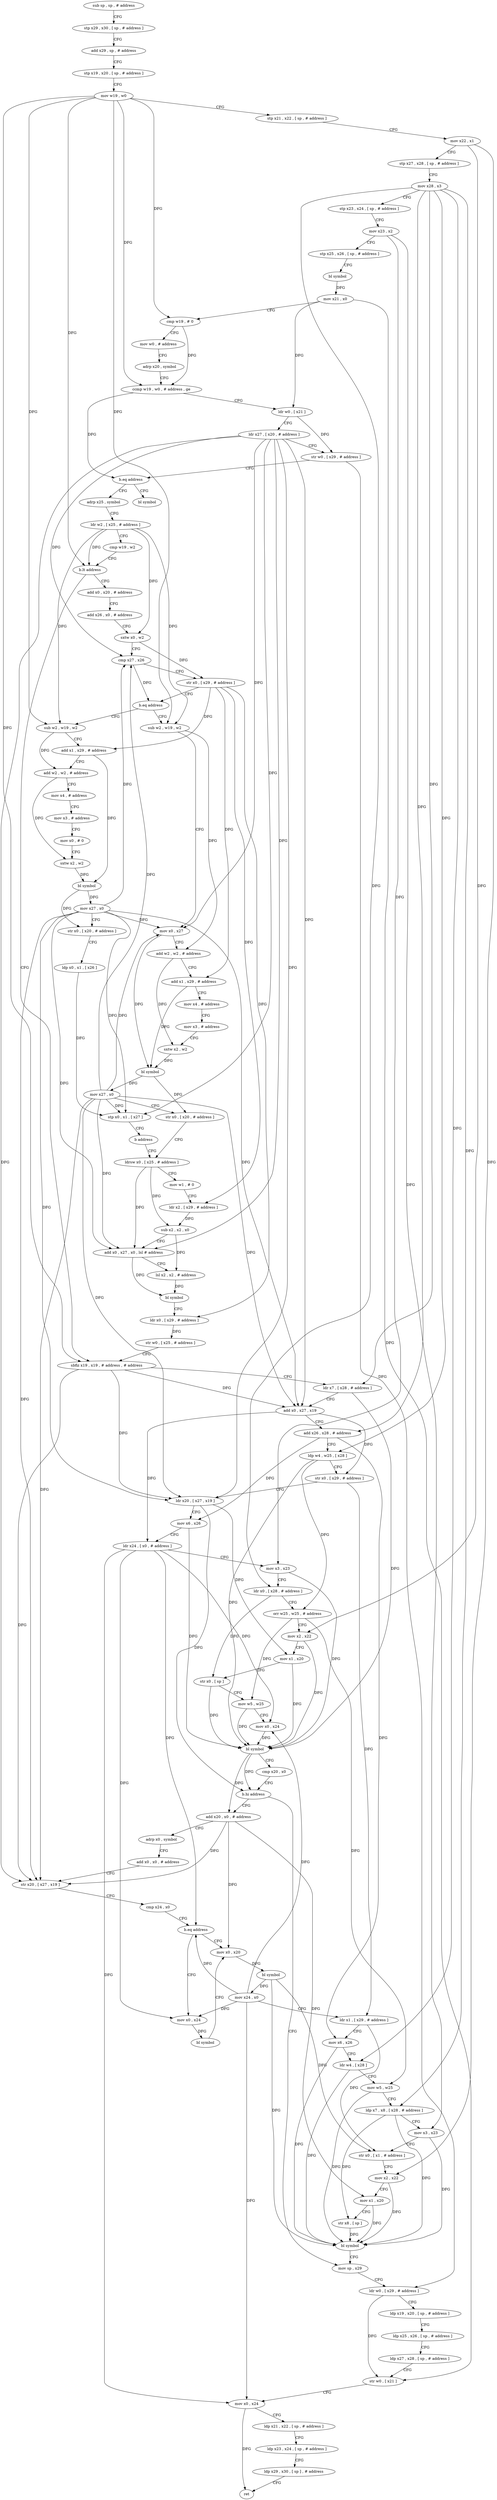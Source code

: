digraph "func" {
"4227904" [label = "sub sp , sp , # address" ]
"4227908" [label = "stp x29 , x30 , [ sp , # address ]" ]
"4227912" [label = "add x29 , sp , # address" ]
"4227916" [label = "stp x19 , x20 , [ sp , # address ]" ]
"4227920" [label = "mov w19 , w0" ]
"4227924" [label = "stp x21 , x22 , [ sp , # address ]" ]
"4227928" [label = "mov x22 , x1" ]
"4227932" [label = "stp x27 , x28 , [ sp , # address ]" ]
"4227936" [label = "mov x28 , x3" ]
"4227940" [label = "stp x23 , x24 , [ sp , # address ]" ]
"4227944" [label = "mov x23 , x2" ]
"4227948" [label = "stp x25 , x26 , [ sp , # address ]" ]
"4227952" [label = "bl symbol" ]
"4227956" [label = "mov x21 , x0" ]
"4227960" [label = "cmp w19 , # 0" ]
"4227964" [label = "mov w0 , # address" ]
"4227968" [label = "adrp x20 , symbol" ]
"4227972" [label = "ccmp w19 , w0 , # address , ge" ]
"4227976" [label = "ldr w0 , [ x21 ]" ]
"4227980" [label = "ldr x27 , [ x20 , # address ]" ]
"4227984" [label = "str w0 , [ x29 , # address ]" ]
"4227988" [label = "b.eq address" ]
"4228372" [label = "bl symbol" ]
"4227992" [label = "adrp x25 , symbol" ]
"4227996" [label = "ldr w2 , [ x25 , # address ]" ]
"4228000" [label = "cmp w19 , w2" ]
"4228004" [label = "b.lt address" ]
"4228108" [label = "sbfiz x19 , x19 , # address , # address" ]
"4228008" [label = "add x0 , x20 , # address" ]
"4228112" [label = "ldr x7 , [ x28 , # address ]" ]
"4228116" [label = "add x0 , x27 , x19" ]
"4228120" [label = "add x26 , x28 , # address" ]
"4228124" [label = "ldp w4 , w25 , [ x28 ]" ]
"4228128" [label = "str x0 , [ x29 , # address ]" ]
"4228132" [label = "ldr x20 , [ x27 , x19 ]" ]
"4228136" [label = "mov x6 , x26" ]
"4228140" [label = "ldr x24 , [ x0 , # address ]" ]
"4228144" [label = "mov x3 , x23" ]
"4228148" [label = "ldr x0 , [ x28 , # address ]" ]
"4228152" [label = "orr w25 , w25 , # address" ]
"4228156" [label = "mov x2 , x22" ]
"4228160" [label = "mov x1 , x20" ]
"4228164" [label = "str x0 , [ sp ]" ]
"4228168" [label = "mov w5 , w25" ]
"4228172" [label = "mov x0 , x24" ]
"4228176" [label = "bl symbol" ]
"4228180" [label = "cmp x20 , x0" ]
"4228184" [label = "b.hi address" ]
"4228276" [label = "mov sp , x29" ]
"4228188" [label = "add x20 , x0 , # address" ]
"4228012" [label = "add x26 , x0 , # address" ]
"4228016" [label = "sxtw x0 , w2" ]
"4228020" [label = "cmp x27 , x26" ]
"4228024" [label = "str x0 , [ x29 , # address ]" ]
"4228028" [label = "b.eq address" ]
"4228320" [label = "sub w2 , w19 , w2" ]
"4228032" [label = "sub w2 , w19 , w2" ]
"4228280" [label = "ldr w0 , [ x29 , # address ]" ]
"4228284" [label = "ldp x19 , x20 , [ sp , # address ]" ]
"4228288" [label = "ldp x25 , x26 , [ sp , # address ]" ]
"4228292" [label = "ldp x27 , x28 , [ sp , # address ]" ]
"4228296" [label = "str w0 , [ x21 ]" ]
"4228300" [label = "mov x0 , x24" ]
"4228304" [label = "ldp x21 , x22 , [ sp , # address ]" ]
"4228308" [label = "ldp x23 , x24 , [ sp , # address ]" ]
"4228312" [label = "ldp x29 , x30 , [ sp ] , # address" ]
"4228316" [label = "ret" ]
"4228192" [label = "adrp x0 , symbol" ]
"4228196" [label = "add x0 , x0 , # address" ]
"4228200" [label = "str x20 , [ x27 , x19 ]" ]
"4228204" [label = "cmp x24 , x0" ]
"4228208" [label = "b.eq address" ]
"4228220" [label = "mov x0 , x20" ]
"4228212" [label = "mov x0 , x24" ]
"4228324" [label = "add x1 , x29 , # address" ]
"4228328" [label = "add w2 , w2 , # address" ]
"4228332" [label = "mov x4 , # address" ]
"4228336" [label = "mov x3 , # address" ]
"4228340" [label = "mov x0 , # 0" ]
"4228344" [label = "sxtw x2 , w2" ]
"4228348" [label = "bl symbol" ]
"4228352" [label = "mov x27 , x0" ]
"4228356" [label = "str x0 , [ x20 , # address ]" ]
"4228360" [label = "ldp x0 , x1 , [ x26 ]" ]
"4228364" [label = "stp x0 , x1 , [ x27 ]" ]
"4228368" [label = "b address" ]
"4228072" [label = "ldrsw x0 , [ x25 , # address ]" ]
"4228036" [label = "mov x0 , x27" ]
"4228040" [label = "add w2 , w2 , # address" ]
"4228044" [label = "add x1 , x29 , # address" ]
"4228048" [label = "mov x4 , # address" ]
"4228052" [label = "mov x3 , # address" ]
"4228056" [label = "sxtw x2 , w2" ]
"4228060" [label = "bl symbol" ]
"4228064" [label = "mov x27 , x0" ]
"4228068" [label = "str x0 , [ x20 , # address ]" ]
"4228224" [label = "bl symbol" ]
"4228228" [label = "mov x24 , x0" ]
"4228232" [label = "ldr x1 , [ x29 , # address ]" ]
"4228236" [label = "mov x6 , x26" ]
"4228240" [label = "ldr w4 , [ x28 ]" ]
"4228244" [label = "mov w5 , w25" ]
"4228248" [label = "ldp x7 , x8 , [ x28 , # address ]" ]
"4228252" [label = "mov x3 , x23" ]
"4228256" [label = "str x0 , [ x1 , # address ]" ]
"4228260" [label = "mov x2 , x22" ]
"4228264" [label = "mov x1 , x20" ]
"4228268" [label = "str x8 , [ sp ]" ]
"4228272" [label = "bl symbol" ]
"4228216" [label = "bl symbol" ]
"4228076" [label = "mov w1 , # 0" ]
"4228080" [label = "ldr x2 , [ x29 , # address ]" ]
"4228084" [label = "sub x2 , x2 , x0" ]
"4228088" [label = "add x0 , x27 , x0 , lsl # address" ]
"4228092" [label = "lsl x2 , x2 , # address" ]
"4228096" [label = "bl symbol" ]
"4228100" [label = "ldr x0 , [ x29 , # address ]" ]
"4228104" [label = "str w0 , [ x25 , # address ]" ]
"4227904" -> "4227908" [ label = "CFG" ]
"4227908" -> "4227912" [ label = "CFG" ]
"4227912" -> "4227916" [ label = "CFG" ]
"4227916" -> "4227920" [ label = "CFG" ]
"4227920" -> "4227924" [ label = "CFG" ]
"4227920" -> "4227960" [ label = "DFG" ]
"4227920" -> "4227972" [ label = "DFG" ]
"4227920" -> "4228004" [ label = "DFG" ]
"4227920" -> "4228108" [ label = "DFG" ]
"4227920" -> "4228320" [ label = "DFG" ]
"4227920" -> "4228032" [ label = "DFG" ]
"4227924" -> "4227928" [ label = "CFG" ]
"4227928" -> "4227932" [ label = "CFG" ]
"4227928" -> "4228156" [ label = "DFG" ]
"4227928" -> "4228260" [ label = "DFG" ]
"4227932" -> "4227936" [ label = "CFG" ]
"4227936" -> "4227940" [ label = "CFG" ]
"4227936" -> "4228112" [ label = "DFG" ]
"4227936" -> "4228120" [ label = "DFG" ]
"4227936" -> "4228124" [ label = "DFG" ]
"4227936" -> "4228148" [ label = "DFG" ]
"4227936" -> "4228240" [ label = "DFG" ]
"4227936" -> "4228248" [ label = "DFG" ]
"4227940" -> "4227944" [ label = "CFG" ]
"4227944" -> "4227948" [ label = "CFG" ]
"4227944" -> "4228144" [ label = "DFG" ]
"4227944" -> "4228252" [ label = "DFG" ]
"4227948" -> "4227952" [ label = "CFG" ]
"4227952" -> "4227956" [ label = "DFG" ]
"4227956" -> "4227960" [ label = "CFG" ]
"4227956" -> "4227976" [ label = "DFG" ]
"4227956" -> "4228296" [ label = "DFG" ]
"4227960" -> "4227964" [ label = "CFG" ]
"4227960" -> "4227972" [ label = "DFG" ]
"4227964" -> "4227968" [ label = "CFG" ]
"4227968" -> "4227972" [ label = "CFG" ]
"4227972" -> "4227976" [ label = "CFG" ]
"4227972" -> "4227988" [ label = "DFG" ]
"4227976" -> "4227980" [ label = "CFG" ]
"4227976" -> "4227984" [ label = "DFG" ]
"4227980" -> "4227984" [ label = "CFG" ]
"4227980" -> "4228116" [ label = "DFG" ]
"4227980" -> "4228132" [ label = "DFG" ]
"4227980" -> "4228020" [ label = "DFG" ]
"4227980" -> "4228200" [ label = "DFG" ]
"4227980" -> "4228364" [ label = "DFG" ]
"4227980" -> "4228036" [ label = "DFG" ]
"4227980" -> "4228088" [ label = "DFG" ]
"4227984" -> "4227988" [ label = "CFG" ]
"4227984" -> "4228280" [ label = "DFG" ]
"4227988" -> "4228372" [ label = "CFG" ]
"4227988" -> "4227992" [ label = "CFG" ]
"4227992" -> "4227996" [ label = "CFG" ]
"4227996" -> "4228000" [ label = "CFG" ]
"4227996" -> "4228004" [ label = "DFG" ]
"4227996" -> "4228016" [ label = "DFG" ]
"4227996" -> "4228320" [ label = "DFG" ]
"4227996" -> "4228032" [ label = "DFG" ]
"4228000" -> "4228004" [ label = "CFG" ]
"4228004" -> "4228108" [ label = "CFG" ]
"4228004" -> "4228008" [ label = "CFG" ]
"4228108" -> "4228112" [ label = "CFG" ]
"4228108" -> "4228116" [ label = "DFG" ]
"4228108" -> "4228132" [ label = "DFG" ]
"4228108" -> "4228200" [ label = "DFG" ]
"4228008" -> "4228012" [ label = "CFG" ]
"4228112" -> "4228116" [ label = "CFG" ]
"4228112" -> "4228176" [ label = "DFG" ]
"4228116" -> "4228120" [ label = "CFG" ]
"4228116" -> "4228128" [ label = "DFG" ]
"4228116" -> "4228140" [ label = "DFG" ]
"4228120" -> "4228124" [ label = "CFG" ]
"4228120" -> "4228136" [ label = "DFG" ]
"4228120" -> "4228236" [ label = "DFG" ]
"4228124" -> "4228128" [ label = "CFG" ]
"4228124" -> "4228176" [ label = "DFG" ]
"4228124" -> "4228152" [ label = "DFG" ]
"4228128" -> "4228132" [ label = "CFG" ]
"4228128" -> "4228232" [ label = "DFG" ]
"4228132" -> "4228136" [ label = "CFG" ]
"4228132" -> "4228160" [ label = "DFG" ]
"4228132" -> "4228184" [ label = "DFG" ]
"4228136" -> "4228140" [ label = "CFG" ]
"4228136" -> "4228176" [ label = "DFG" ]
"4228140" -> "4228144" [ label = "CFG" ]
"4228140" -> "4228172" [ label = "DFG" ]
"4228140" -> "4228300" [ label = "DFG" ]
"4228140" -> "4228208" [ label = "DFG" ]
"4228140" -> "4228212" [ label = "DFG" ]
"4228144" -> "4228148" [ label = "CFG" ]
"4228144" -> "4228176" [ label = "DFG" ]
"4228148" -> "4228152" [ label = "CFG" ]
"4228148" -> "4228164" [ label = "DFG" ]
"4228152" -> "4228156" [ label = "CFG" ]
"4228152" -> "4228168" [ label = "DFG" ]
"4228152" -> "4228244" [ label = "DFG" ]
"4228156" -> "4228160" [ label = "CFG" ]
"4228156" -> "4228176" [ label = "DFG" ]
"4228160" -> "4228164" [ label = "CFG" ]
"4228160" -> "4228176" [ label = "DFG" ]
"4228164" -> "4228168" [ label = "CFG" ]
"4228164" -> "4228176" [ label = "DFG" ]
"4228168" -> "4228172" [ label = "CFG" ]
"4228168" -> "4228176" [ label = "DFG" ]
"4228172" -> "4228176" [ label = "DFG" ]
"4228176" -> "4228180" [ label = "CFG" ]
"4228176" -> "4228184" [ label = "DFG" ]
"4228176" -> "4228188" [ label = "DFG" ]
"4228180" -> "4228184" [ label = "CFG" ]
"4228184" -> "4228276" [ label = "CFG" ]
"4228184" -> "4228188" [ label = "CFG" ]
"4228276" -> "4228280" [ label = "CFG" ]
"4228188" -> "4228192" [ label = "CFG" ]
"4228188" -> "4228200" [ label = "DFG" ]
"4228188" -> "4228220" [ label = "DFG" ]
"4228188" -> "4228264" [ label = "DFG" ]
"4228012" -> "4228016" [ label = "CFG" ]
"4228016" -> "4228020" [ label = "CFG" ]
"4228016" -> "4228024" [ label = "DFG" ]
"4228020" -> "4228024" [ label = "CFG" ]
"4228020" -> "4228028" [ label = "DFG" ]
"4228024" -> "4228028" [ label = "CFG" ]
"4228024" -> "4228080" [ label = "DFG" ]
"4228024" -> "4228100" [ label = "DFG" ]
"4228024" -> "4228324" [ label = "DFG" ]
"4228024" -> "4228044" [ label = "DFG" ]
"4228028" -> "4228320" [ label = "CFG" ]
"4228028" -> "4228032" [ label = "CFG" ]
"4228320" -> "4228324" [ label = "CFG" ]
"4228320" -> "4228328" [ label = "DFG" ]
"4228032" -> "4228036" [ label = "CFG" ]
"4228032" -> "4228040" [ label = "DFG" ]
"4228280" -> "4228284" [ label = "CFG" ]
"4228280" -> "4228296" [ label = "DFG" ]
"4228284" -> "4228288" [ label = "CFG" ]
"4228288" -> "4228292" [ label = "CFG" ]
"4228292" -> "4228296" [ label = "CFG" ]
"4228296" -> "4228300" [ label = "CFG" ]
"4228300" -> "4228304" [ label = "CFG" ]
"4228300" -> "4228316" [ label = "DFG" ]
"4228304" -> "4228308" [ label = "CFG" ]
"4228308" -> "4228312" [ label = "CFG" ]
"4228312" -> "4228316" [ label = "CFG" ]
"4228192" -> "4228196" [ label = "CFG" ]
"4228196" -> "4228200" [ label = "CFG" ]
"4228200" -> "4228204" [ label = "CFG" ]
"4228204" -> "4228208" [ label = "CFG" ]
"4228208" -> "4228220" [ label = "CFG" ]
"4228208" -> "4228212" [ label = "CFG" ]
"4228220" -> "4228224" [ label = "DFG" ]
"4228212" -> "4228216" [ label = "DFG" ]
"4228324" -> "4228328" [ label = "CFG" ]
"4228324" -> "4228348" [ label = "DFG" ]
"4228328" -> "4228332" [ label = "CFG" ]
"4228328" -> "4228344" [ label = "DFG" ]
"4228332" -> "4228336" [ label = "CFG" ]
"4228336" -> "4228340" [ label = "CFG" ]
"4228340" -> "4228344" [ label = "CFG" ]
"4228344" -> "4228348" [ label = "DFG" ]
"4228348" -> "4228352" [ label = "DFG" ]
"4228348" -> "4228356" [ label = "DFG" ]
"4228352" -> "4228356" [ label = "CFG" ]
"4228352" -> "4228020" [ label = "DFG" ]
"4228352" -> "4228116" [ label = "DFG" ]
"4228352" -> "4228132" [ label = "DFG" ]
"4228352" -> "4228200" [ label = "DFG" ]
"4228352" -> "4228364" [ label = "DFG" ]
"4228352" -> "4228036" [ label = "DFG" ]
"4228352" -> "4228088" [ label = "DFG" ]
"4228356" -> "4228360" [ label = "CFG" ]
"4228360" -> "4228364" [ label = "DFG" ]
"4228364" -> "4228368" [ label = "CFG" ]
"4228368" -> "4228072" [ label = "CFG" ]
"4228072" -> "4228076" [ label = "CFG" ]
"4228072" -> "4228084" [ label = "DFG" ]
"4228072" -> "4228088" [ label = "DFG" ]
"4228036" -> "4228040" [ label = "CFG" ]
"4228036" -> "4228060" [ label = "DFG" ]
"4228040" -> "4228044" [ label = "CFG" ]
"4228040" -> "4228056" [ label = "DFG" ]
"4228044" -> "4228048" [ label = "CFG" ]
"4228044" -> "4228060" [ label = "DFG" ]
"4228048" -> "4228052" [ label = "CFG" ]
"4228052" -> "4228056" [ label = "CFG" ]
"4228056" -> "4228060" [ label = "DFG" ]
"4228060" -> "4228064" [ label = "DFG" ]
"4228060" -> "4228068" [ label = "DFG" ]
"4228064" -> "4228068" [ label = "CFG" ]
"4228064" -> "4228020" [ label = "DFG" ]
"4228064" -> "4228036" [ label = "DFG" ]
"4228064" -> "4228116" [ label = "DFG" ]
"4228064" -> "4228132" [ label = "DFG" ]
"4228064" -> "4228200" [ label = "DFG" ]
"4228064" -> "4228364" [ label = "DFG" ]
"4228064" -> "4228088" [ label = "DFG" ]
"4228068" -> "4228072" [ label = "CFG" ]
"4228224" -> "4228228" [ label = "DFG" ]
"4228224" -> "4228256" [ label = "DFG" ]
"4228224" -> "4228272" [ label = "DFG" ]
"4228228" -> "4228232" [ label = "CFG" ]
"4228228" -> "4228172" [ label = "DFG" ]
"4228228" -> "4228300" [ label = "DFG" ]
"4228228" -> "4228208" [ label = "DFG" ]
"4228228" -> "4228212" [ label = "DFG" ]
"4228232" -> "4228236" [ label = "CFG" ]
"4228232" -> "4228256" [ label = "DFG" ]
"4228236" -> "4228240" [ label = "CFG" ]
"4228236" -> "4228272" [ label = "DFG" ]
"4228240" -> "4228244" [ label = "CFG" ]
"4228240" -> "4228272" [ label = "DFG" ]
"4228244" -> "4228248" [ label = "CFG" ]
"4228244" -> "4228272" [ label = "DFG" ]
"4228248" -> "4228252" [ label = "CFG" ]
"4228248" -> "4228272" [ label = "DFG" ]
"4228248" -> "4228268" [ label = "DFG" ]
"4228252" -> "4228256" [ label = "CFG" ]
"4228252" -> "4228272" [ label = "DFG" ]
"4228256" -> "4228260" [ label = "CFG" ]
"4228260" -> "4228264" [ label = "CFG" ]
"4228260" -> "4228272" [ label = "DFG" ]
"4228264" -> "4228268" [ label = "CFG" ]
"4228264" -> "4228272" [ label = "DFG" ]
"4228268" -> "4228272" [ label = "DFG" ]
"4228272" -> "4228276" [ label = "CFG" ]
"4228216" -> "4228220" [ label = "CFG" ]
"4228076" -> "4228080" [ label = "CFG" ]
"4228080" -> "4228084" [ label = "DFG" ]
"4228084" -> "4228088" [ label = "CFG" ]
"4228084" -> "4228092" [ label = "DFG" ]
"4228088" -> "4228092" [ label = "CFG" ]
"4228088" -> "4228096" [ label = "DFG" ]
"4228092" -> "4228096" [ label = "DFG" ]
"4228096" -> "4228100" [ label = "CFG" ]
"4228100" -> "4228104" [ label = "DFG" ]
"4228104" -> "4228108" [ label = "CFG" ]
}

